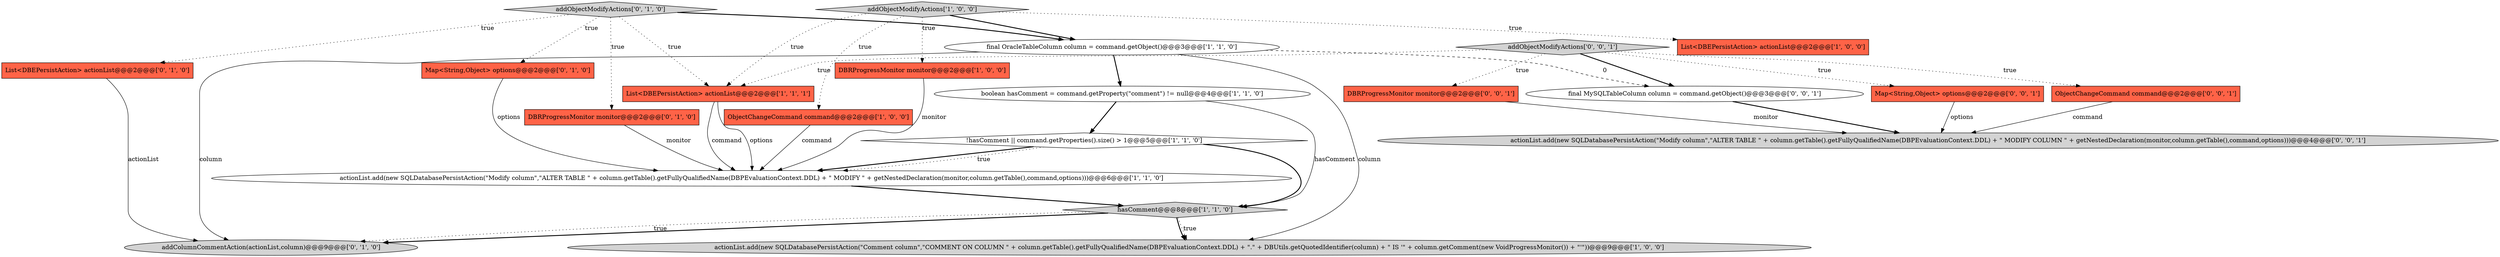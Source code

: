 digraph {
14 [style = filled, label = "List<DBEPersistAction> actionList@@@2@@@['0', '1', '0']", fillcolor = tomato, shape = box image = "AAA0AAABBB2BBB"];
18 [style = filled, label = "ObjectChangeCommand command@@@2@@@['0', '0', '1']", fillcolor = tomato, shape = box image = "AAA0AAABBB3BBB"];
2 [style = filled, label = "actionList.add(new SQLDatabasePersistAction(\"Modify column\",\"ALTER TABLE \" + column.getTable().getFullyQualifiedName(DBPEvaluationContext.DDL) + \" MODIFY \" + getNestedDeclaration(monitor,column.getTable(),command,options)))@@@6@@@['1', '1', '0']", fillcolor = white, shape = ellipse image = "AAA0AAABBB1BBB"];
1 [style = filled, label = "addObjectModifyActions['1', '0', '0']", fillcolor = lightgray, shape = diamond image = "AAA0AAABBB1BBB"];
10 [style = filled, label = "List<DBEPersistAction> actionList@@@2@@@['1', '1', '1']", fillcolor = tomato, shape = box image = "AAA0AAABBB1BBB"];
11 [style = filled, label = "addColumnCommentAction(actionList,column)@@@9@@@['0', '1', '0']", fillcolor = lightgray, shape = ellipse image = "AAA0AAABBB2BBB"];
9 [style = filled, label = "List<DBEPersistAction> actionList@@@2@@@['1', '0', '0']", fillcolor = tomato, shape = box image = "AAA0AAABBB1BBB"];
0 [style = filled, label = "ObjectChangeCommand command@@@2@@@['1', '0', '0']", fillcolor = tomato, shape = box image = "AAA0AAABBB1BBB"];
19 [style = filled, label = "actionList.add(new SQLDatabasePersistAction(\"Modify column\",\"ALTER TABLE \" + column.getTable().getFullyQualifiedName(DBPEvaluationContext.DDL) + \" MODIFY COLUMN \" + getNestedDeclaration(monitor,column.getTable(),command,options)))@@@4@@@['0', '0', '1']", fillcolor = lightgray, shape = ellipse image = "AAA0AAABBB3BBB"];
15 [style = filled, label = "addObjectModifyActions['0', '1', '0']", fillcolor = lightgray, shape = diamond image = "AAA0AAABBB2BBB"];
13 [style = filled, label = "DBRProgressMonitor monitor@@@2@@@['0', '1', '0']", fillcolor = tomato, shape = box image = "AAA0AAABBB2BBB"];
4 [style = filled, label = "!hasComment || command.getProperties().size() > 1@@@5@@@['1', '1', '0']", fillcolor = white, shape = diamond image = "AAA0AAABBB1BBB"];
3 [style = filled, label = "final OracleTableColumn column = command.getObject()@@@3@@@['1', '1', '0']", fillcolor = white, shape = ellipse image = "AAA0AAABBB1BBB"];
5 [style = filled, label = "DBRProgressMonitor monitor@@@2@@@['1', '0', '0']", fillcolor = tomato, shape = box image = "AAA0AAABBB1BBB"];
6 [style = filled, label = "boolean hasComment = command.getProperty(\"comment\") != null@@@4@@@['1', '1', '0']", fillcolor = white, shape = ellipse image = "AAA0AAABBB1BBB"];
7 [style = filled, label = "hasComment@@@8@@@['1', '1', '0']", fillcolor = lightgray, shape = diamond image = "AAA0AAABBB1BBB"];
8 [style = filled, label = "actionList.add(new SQLDatabasePersistAction(\"Comment column\",\"COMMENT ON COLUMN \" + column.getTable().getFullyQualifiedName(DBPEvaluationContext.DDL) + \".\" + DBUtils.getQuotedIdentifier(column) + \" IS '\" + column.getComment(new VoidProgressMonitor()) + \"'\"))@@@9@@@['1', '0', '0']", fillcolor = lightgray, shape = ellipse image = "AAA0AAABBB1BBB"];
20 [style = filled, label = "addObjectModifyActions['0', '0', '1']", fillcolor = lightgray, shape = diamond image = "AAA0AAABBB3BBB"];
17 [style = filled, label = "DBRProgressMonitor monitor@@@2@@@['0', '0', '1']", fillcolor = tomato, shape = box image = "AAA0AAABBB3BBB"];
12 [style = filled, label = "Map<String,Object> options@@@2@@@['0', '1', '0']", fillcolor = tomato, shape = box image = "AAA0AAABBB2BBB"];
21 [style = filled, label = "final MySQLTableColumn column = command.getObject()@@@3@@@['0', '0', '1']", fillcolor = white, shape = ellipse image = "AAA0AAABBB3BBB"];
16 [style = filled, label = "Map<String,Object> options@@@2@@@['0', '0', '1']", fillcolor = tomato, shape = box image = "AAA0AAABBB3BBB"];
5->2 [style = solid, label="monitor"];
7->8 [style = bold, label=""];
4->7 [style = bold, label=""];
15->13 [style = dotted, label="true"];
6->4 [style = bold, label=""];
1->9 [style = dotted, label="true"];
1->0 [style = dotted, label="true"];
2->7 [style = bold, label=""];
20->18 [style = dotted, label="true"];
7->8 [style = dotted, label="true"];
3->21 [style = dashed, label="0"];
20->17 [style = dotted, label="true"];
7->11 [style = bold, label=""];
10->2 [style = solid, label="command"];
16->19 [style = solid, label="options"];
12->2 [style = solid, label="options"];
20->16 [style = dotted, label="true"];
7->11 [style = dotted, label="true"];
4->2 [style = bold, label=""];
6->7 [style = solid, label="hasComment"];
3->6 [style = bold, label=""];
15->10 [style = dotted, label="true"];
20->21 [style = bold, label=""];
20->10 [style = dotted, label="true"];
1->3 [style = bold, label=""];
21->19 [style = bold, label=""];
1->5 [style = dotted, label="true"];
3->11 [style = solid, label="column"];
10->2 [style = solid, label="options"];
15->3 [style = bold, label=""];
17->19 [style = solid, label="monitor"];
3->8 [style = solid, label="column"];
15->14 [style = dotted, label="true"];
13->2 [style = solid, label="monitor"];
18->19 [style = solid, label="command"];
1->10 [style = dotted, label="true"];
14->11 [style = solid, label="actionList"];
0->2 [style = solid, label="command"];
15->12 [style = dotted, label="true"];
4->2 [style = dotted, label="true"];
}
